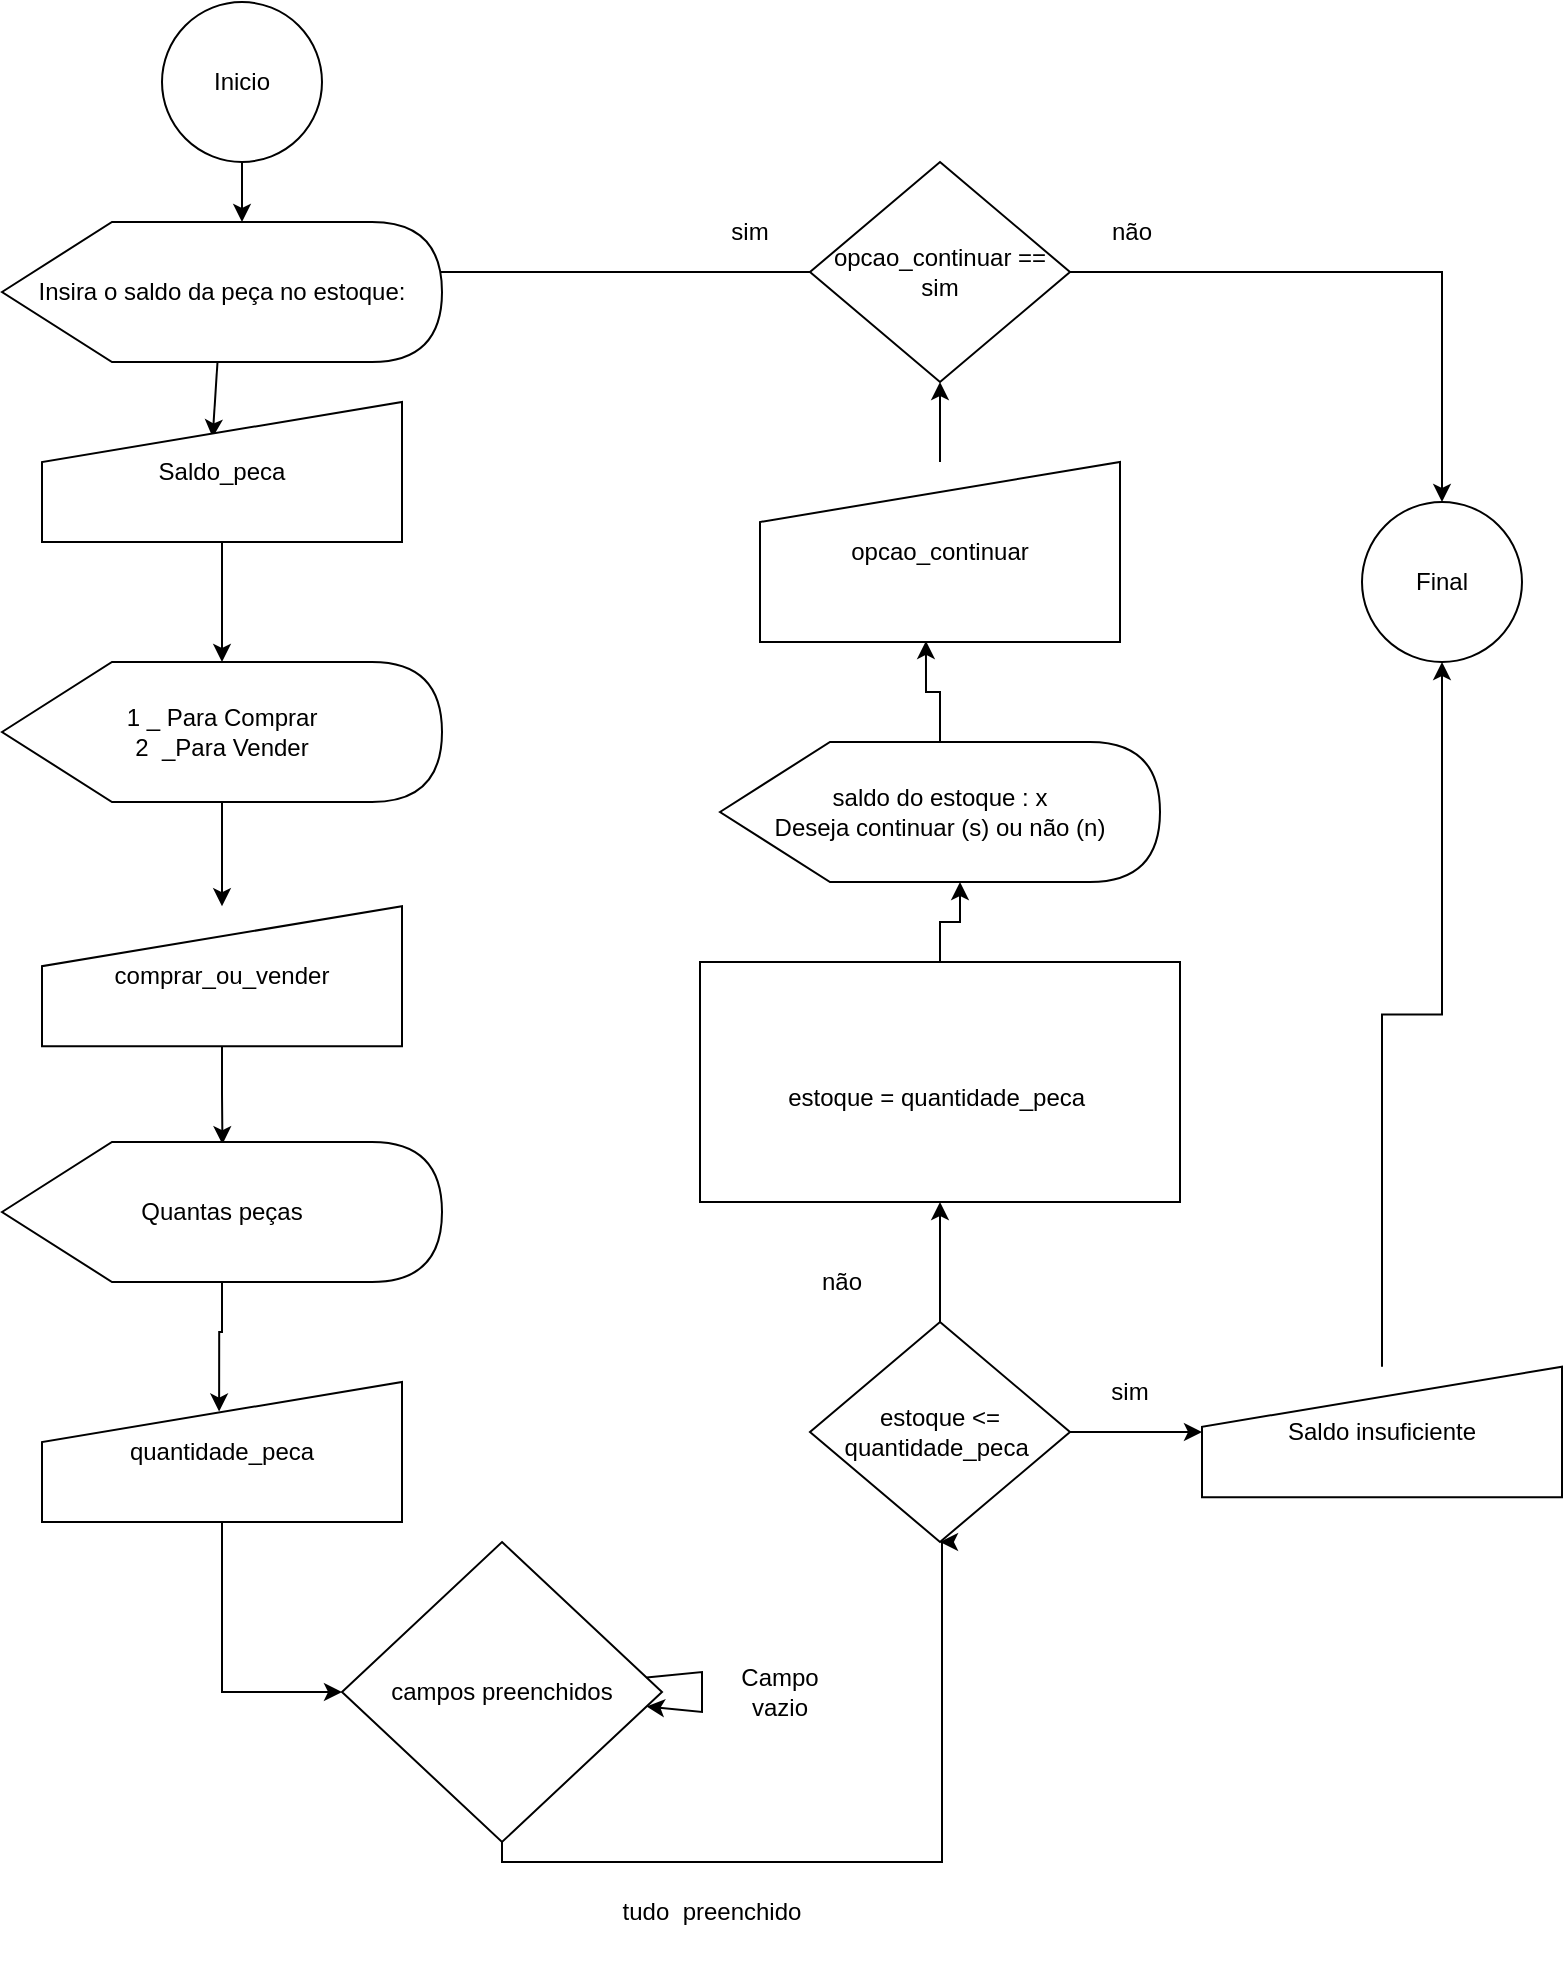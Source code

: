 <mxfile version="20.8.3" type="github">
  <diagram id="s8lGNTlZyGDKWvNCeoKv" name="Página-1">
    <mxGraphModel dx="948" dy="310" grid="1" gridSize="10" guides="1" tooltips="1" connect="1" arrows="1" fold="1" page="1" pageScale="1" pageWidth="827" pageHeight="1169" math="0" shadow="0">
      <root>
        <mxCell id="0" />
        <mxCell id="1" parent="0" />
        <mxCell id="6lvpyDJvIURICQRPQb3R-1" value="Inicio" style="ellipse;whiteSpace=wrap;html=1;aspect=fixed;" parent="1" vertex="1">
          <mxGeometry x="90" width="80" height="80" as="geometry" />
        </mxCell>
        <mxCell id="6lvpyDJvIURICQRPQb3R-55" style="edgeStyle=orthogonalEdgeStyle;rounded=0;orthogonalLoop=1;jettySize=auto;html=1;entryX=0.5;entryY=1;entryDx=0;entryDy=0;" parent="1" source="6lvpyDJvIURICQRPQb3R-4" target="6lvpyDJvIURICQRPQb3R-18" edge="1">
          <mxGeometry relative="1" as="geometry">
            <Array as="points">
              <mxPoint x="260" y="930" />
              <mxPoint x="480" y="930" />
            </Array>
          </mxGeometry>
        </mxCell>
        <mxCell id="6lvpyDJvIURICQRPQb3R-4" value="campos preenchidos" style="rhombus;whiteSpace=wrap;html=1;" parent="1" vertex="1">
          <mxGeometry x="180" y="770" width="160" height="150" as="geometry" />
        </mxCell>
        <mxCell id="6lvpyDJvIURICQRPQb3R-10" value="" style="endArrow=classic;html=1;rounded=0;entryX=0;entryY=0;entryDx=120;entryDy=0;entryPerimeter=0;" parent="1" source="6lvpyDJvIURICQRPQb3R-1" target="6lvpyDJvIURICQRPQb3R-44" edge="1">
          <mxGeometry width="50" height="50" relative="1" as="geometry">
            <mxPoint x="230" y="130" as="sourcePoint" />
            <mxPoint x="120" y="100" as="targetPoint" />
          </mxGeometry>
        </mxCell>
        <mxCell id="6lvpyDJvIURICQRPQb3R-11" value="" style="endArrow=classic;html=1;rounded=0;entryX=0.474;entryY=0.253;entryDx=0;entryDy=0;entryPerimeter=0;" parent="1" source="6lvpyDJvIURICQRPQb3R-44" target="6lvpyDJvIURICQRPQb3R-43" edge="1">
          <mxGeometry width="50" height="50" relative="1" as="geometry">
            <mxPoint x="120" y="170" as="sourcePoint" />
            <mxPoint x="120" y="220" as="targetPoint" />
          </mxGeometry>
        </mxCell>
        <mxCell id="6lvpyDJvIURICQRPQb3R-14" value="" style="endArrow=classic;html=1;rounded=0;" parent="1" source="6lvpyDJvIURICQRPQb3R-4" target="6lvpyDJvIURICQRPQb3R-4" edge="1">
          <mxGeometry width="50" height="50" relative="1" as="geometry">
            <mxPoint x="230" y="630" as="sourcePoint" />
            <mxPoint x="280" y="580" as="targetPoint" />
          </mxGeometry>
        </mxCell>
        <mxCell id="6lvpyDJvIURICQRPQb3R-58" style="edgeStyle=orthogonalEdgeStyle;rounded=0;orthogonalLoop=1;jettySize=auto;html=1;entryX=0;entryY=0;entryDx=120;entryDy=70;entryPerimeter=0;" parent="1" source="6lvpyDJvIURICQRPQb3R-16" target="6lvpyDJvIURICQRPQb3R-57" edge="1">
          <mxGeometry relative="1" as="geometry" />
        </mxCell>
        <mxCell id="6lvpyDJvIURICQRPQb3R-16" value="&lt;br&gt;estoque = quantidade_peca&amp;nbsp;" style="rounded=0;whiteSpace=wrap;html=1;" parent="1" vertex="1">
          <mxGeometry x="359" y="480" width="240" height="120" as="geometry" />
        </mxCell>
        <mxCell id="6lvpyDJvIURICQRPQb3R-54" style="edgeStyle=orthogonalEdgeStyle;rounded=0;orthogonalLoop=1;jettySize=auto;html=1;" parent="1" source="6lvpyDJvIURICQRPQb3R-18" target="6lvpyDJvIURICQRPQb3R-16" edge="1">
          <mxGeometry relative="1" as="geometry" />
        </mxCell>
        <mxCell id="6lvpyDJvIURICQRPQb3R-18" value="estoque &amp;lt;= quantidade_peca&amp;nbsp;" style="rhombus;whiteSpace=wrap;html=1;" parent="1" vertex="1">
          <mxGeometry x="414" y="660" width="130" height="110" as="geometry" />
        </mxCell>
        <mxCell id="6lvpyDJvIURICQRPQb3R-24" value="tudo&amp;nbsp; preenchido" style="text;html=1;strokeColor=none;fillColor=none;align=center;verticalAlign=middle;whiteSpace=wrap;rounded=0;" parent="1" vertex="1">
          <mxGeometry x="310" y="940" width="110" height="30" as="geometry" />
        </mxCell>
        <mxCell id="6lvpyDJvIURICQRPQb3R-25" value="Campo vazio" style="text;html=1;strokeColor=none;fillColor=none;align=center;verticalAlign=middle;whiteSpace=wrap;rounded=0;" parent="1" vertex="1">
          <mxGeometry x="369" y="830" width="60" height="30" as="geometry" />
        </mxCell>
        <mxCell id="6lvpyDJvIURICQRPQb3R-26" value="sim" style="text;html=1;strokeColor=none;fillColor=none;align=center;verticalAlign=middle;whiteSpace=wrap;rounded=0;" parent="1" vertex="1">
          <mxGeometry x="544" y="680" width="60" height="30" as="geometry" />
        </mxCell>
        <mxCell id="6lvpyDJvIURICQRPQb3R-34" style="edgeStyle=orthogonalEdgeStyle;rounded=0;orthogonalLoop=1;jettySize=auto;html=1;entryX=0.5;entryY=1;entryDx=0;entryDy=0;" parent="1" source="6lvpyDJvIURICQRPQb3R-27" target="6lvpyDJvIURICQRPQb3R-33" edge="1">
          <mxGeometry relative="1" as="geometry" />
        </mxCell>
        <mxCell id="6lvpyDJvIURICQRPQb3R-27" value="Saldo insuficiente" style="shape=manualInput;whiteSpace=wrap;html=1;" parent="1" vertex="1">
          <mxGeometry x="610" y="682.37" width="180" height="65.26" as="geometry" />
        </mxCell>
        <mxCell id="6lvpyDJvIURICQRPQb3R-28" value="" style="endArrow=classic;html=1;rounded=0;exitX=1;exitY=0.5;exitDx=0;exitDy=0;entryX=0;entryY=0.5;entryDx=0;entryDy=0;" parent="1" source="6lvpyDJvIURICQRPQb3R-18" target="6lvpyDJvIURICQRPQb3R-27" edge="1">
          <mxGeometry width="50" height="50" relative="1" as="geometry">
            <mxPoint x="479" y="700" as="sourcePoint" />
            <mxPoint x="479" y="619.74" as="targetPoint" />
          </mxGeometry>
        </mxCell>
        <mxCell id="6lvpyDJvIURICQRPQb3R-31" value="não" style="text;html=1;strokeColor=none;fillColor=none;align=center;verticalAlign=middle;whiteSpace=wrap;rounded=0;" parent="1" vertex="1">
          <mxGeometry x="400" y="625" width="60" height="30" as="geometry" />
        </mxCell>
        <mxCell id="6lvpyDJvIURICQRPQb3R-33" value="Final" style="ellipse;whiteSpace=wrap;html=1;aspect=fixed;" parent="1" vertex="1">
          <mxGeometry x="690" y="250" width="80" height="80" as="geometry" />
        </mxCell>
        <mxCell id="6lvpyDJvIURICQRPQb3R-36" style="edgeStyle=orthogonalEdgeStyle;rounded=0;orthogonalLoop=1;jettySize=auto;html=1;" parent="1" source="6lvpyDJvIURICQRPQb3R-35" edge="1">
          <mxGeometry relative="1" as="geometry">
            <mxPoint x="210" y="135" as="targetPoint" />
          </mxGeometry>
        </mxCell>
        <mxCell id="6lvpyDJvIURICQRPQb3R-42" style="edgeStyle=orthogonalEdgeStyle;rounded=0;orthogonalLoop=1;jettySize=auto;html=1;" parent="1" source="6lvpyDJvIURICQRPQb3R-35" target="6lvpyDJvIURICQRPQb3R-33" edge="1">
          <mxGeometry relative="1" as="geometry" />
        </mxCell>
        <mxCell id="6lvpyDJvIURICQRPQb3R-35" value="opcao_continuar == sim" style="rhombus;whiteSpace=wrap;html=1;" parent="1" vertex="1">
          <mxGeometry x="414" y="80" width="130" height="110" as="geometry" />
        </mxCell>
        <mxCell id="6lvpyDJvIURICQRPQb3R-37" value="sim" style="text;html=1;strokeColor=none;fillColor=none;align=center;verticalAlign=middle;whiteSpace=wrap;rounded=0;" parent="1" vertex="1">
          <mxGeometry x="354" y="100" width="60" height="30" as="geometry" />
        </mxCell>
        <mxCell id="6lvpyDJvIURICQRPQb3R-38" value="não" style="text;html=1;strokeColor=none;fillColor=none;align=center;verticalAlign=middle;whiteSpace=wrap;rounded=0;" parent="1" vertex="1">
          <mxGeometry x="545" y="100" width="60" height="30" as="geometry" />
        </mxCell>
        <mxCell id="6lvpyDJvIURICQRPQb3R-47" style="edgeStyle=orthogonalEdgeStyle;rounded=0;orthogonalLoop=1;jettySize=auto;html=1;" parent="1" source="6lvpyDJvIURICQRPQb3R-43" target="6lvpyDJvIURICQRPQb3R-46" edge="1">
          <mxGeometry relative="1" as="geometry" />
        </mxCell>
        <mxCell id="6lvpyDJvIURICQRPQb3R-43" value="Saldo_peca" style="shape=manualInput;whiteSpace=wrap;html=1;" parent="1" vertex="1">
          <mxGeometry x="30" y="200" width="180" height="70" as="geometry" />
        </mxCell>
        <mxCell id="6lvpyDJvIURICQRPQb3R-44" value="Insira o saldo da peça no estoque:" style="shape=display;whiteSpace=wrap;html=1;" parent="1" vertex="1">
          <mxGeometry x="10" y="110" width="220" height="70" as="geometry" />
        </mxCell>
        <mxCell id="6lvpyDJvIURICQRPQb3R-51" style="edgeStyle=orthogonalEdgeStyle;rounded=0;orthogonalLoop=1;jettySize=auto;html=1;entryX=0.501;entryY=0.016;entryDx=0;entryDy=0;entryPerimeter=0;" parent="1" source="6lvpyDJvIURICQRPQb3R-45" target="6lvpyDJvIURICQRPQb3R-50" edge="1">
          <mxGeometry relative="1" as="geometry" />
        </mxCell>
        <mxCell id="6lvpyDJvIURICQRPQb3R-45" value="comprar_ou_vender" style="shape=manualInput;whiteSpace=wrap;html=1;" parent="1" vertex="1">
          <mxGeometry x="30" y="452.11" width="180" height="70" as="geometry" />
        </mxCell>
        <mxCell id="6lvpyDJvIURICQRPQb3R-48" style="edgeStyle=orthogonalEdgeStyle;rounded=0;orthogonalLoop=1;jettySize=auto;html=1;" parent="1" source="6lvpyDJvIURICQRPQb3R-46" target="6lvpyDJvIURICQRPQb3R-45" edge="1">
          <mxGeometry relative="1" as="geometry" />
        </mxCell>
        <mxCell id="6lvpyDJvIURICQRPQb3R-46" value="1 _ Para Comprar&lt;br&gt;2&amp;nbsp; _Para Vender" style="shape=display;whiteSpace=wrap;html=1;" parent="1" vertex="1">
          <mxGeometry x="10" y="330" width="220" height="70" as="geometry" />
        </mxCell>
        <mxCell id="6lvpyDJvIURICQRPQb3R-53" style="edgeStyle=orthogonalEdgeStyle;rounded=0;orthogonalLoop=1;jettySize=auto;html=1;entryX=0;entryY=0.5;entryDx=0;entryDy=0;" parent="1" source="6lvpyDJvIURICQRPQb3R-49" target="6lvpyDJvIURICQRPQb3R-4" edge="1">
          <mxGeometry relative="1" as="geometry" />
        </mxCell>
        <mxCell id="6lvpyDJvIURICQRPQb3R-49" value="quantidade_peca" style="shape=manualInput;whiteSpace=wrap;html=1;" parent="1" vertex="1">
          <mxGeometry x="30" y="690" width="180" height="70" as="geometry" />
        </mxCell>
        <mxCell id="6lvpyDJvIURICQRPQb3R-52" style="edgeStyle=orthogonalEdgeStyle;rounded=0;orthogonalLoop=1;jettySize=auto;html=1;entryX=0.492;entryY=0.211;entryDx=0;entryDy=0;entryPerimeter=0;" parent="1" source="6lvpyDJvIURICQRPQb3R-50" target="6lvpyDJvIURICQRPQb3R-49" edge="1">
          <mxGeometry relative="1" as="geometry" />
        </mxCell>
        <mxCell id="6lvpyDJvIURICQRPQb3R-50" value="Quantas peças" style="shape=display;whiteSpace=wrap;html=1;" parent="1" vertex="1">
          <mxGeometry x="10" y="570" width="220" height="70" as="geometry" />
        </mxCell>
        <mxCell id="6lvpyDJvIURICQRPQb3R-60" style="edgeStyle=orthogonalEdgeStyle;rounded=0;orthogonalLoop=1;jettySize=auto;html=1;entryX=0.5;entryY=1;entryDx=0;entryDy=0;" parent="1" source="6lvpyDJvIURICQRPQb3R-56" target="6lvpyDJvIURICQRPQb3R-35" edge="1">
          <mxGeometry relative="1" as="geometry" />
        </mxCell>
        <mxCell id="6lvpyDJvIURICQRPQb3R-56" value="opcao_continuar" style="shape=manualInput;whiteSpace=wrap;html=1;" parent="1" vertex="1">
          <mxGeometry x="389" y="230" width="180" height="90" as="geometry" />
        </mxCell>
        <mxCell id="6lvpyDJvIURICQRPQb3R-59" style="edgeStyle=orthogonalEdgeStyle;rounded=0;orthogonalLoop=1;jettySize=auto;html=1;entryX=0.461;entryY=0.994;entryDx=0;entryDy=0;entryPerimeter=0;" parent="1" source="6lvpyDJvIURICQRPQb3R-57" target="6lvpyDJvIURICQRPQb3R-56" edge="1">
          <mxGeometry relative="1" as="geometry" />
        </mxCell>
        <mxCell id="6lvpyDJvIURICQRPQb3R-57" value="saldo do estoque : x&lt;br&gt;Deseja continuar (s) ou não (n)" style="shape=display;whiteSpace=wrap;html=1;" parent="1" vertex="1">
          <mxGeometry x="369" y="370" width="220" height="70" as="geometry" />
        </mxCell>
        <mxCell id="6lvpyDJvIURICQRPQb3R-63" style="edgeStyle=orthogonalEdgeStyle;rounded=0;orthogonalLoop=1;jettySize=auto;html=1;exitX=0.5;exitY=1;exitDx=0;exitDy=0;" parent="1" source="6lvpyDJvIURICQRPQb3R-24" target="6lvpyDJvIURICQRPQb3R-24" edge="1">
          <mxGeometry relative="1" as="geometry" />
        </mxCell>
      </root>
    </mxGraphModel>
  </diagram>
</mxfile>
